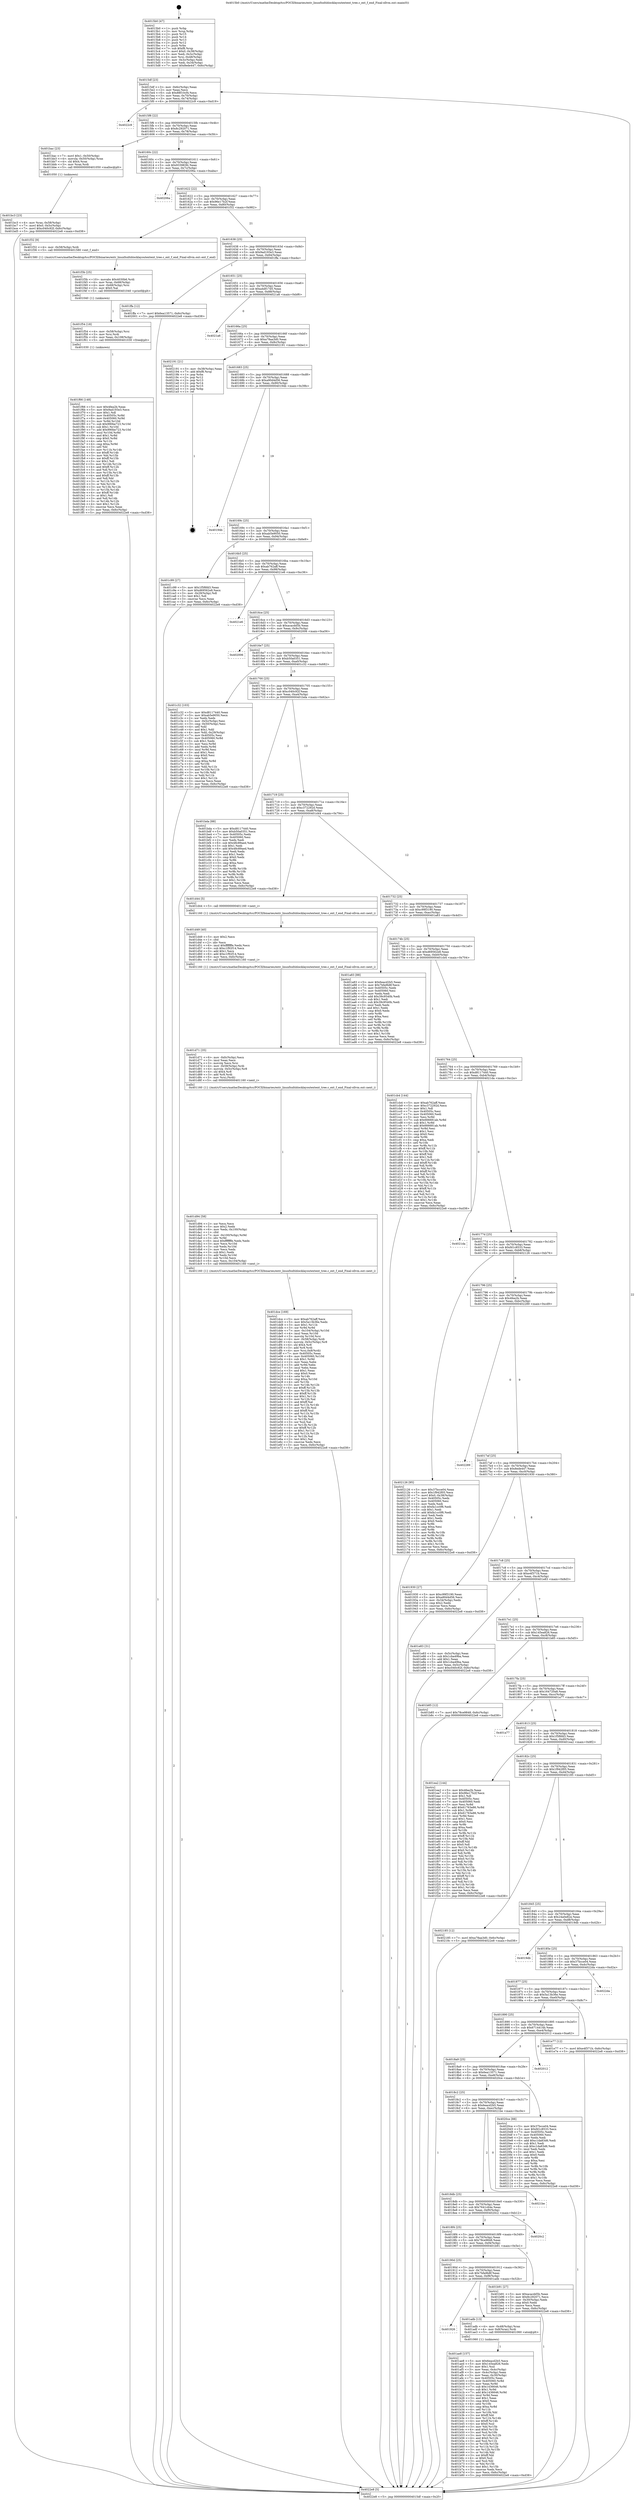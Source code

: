digraph "0x4015b0" {
  label = "0x4015b0 (/mnt/c/Users/mathe/Desktop/tcc/POCII/binaries/extr_linuxfsnfsblocklayoutextent_tree.c_ext_f_end_Final-ollvm.out::main(0))"
  labelloc = "t"
  node[shape=record]

  Entry [label="",width=0.3,height=0.3,shape=circle,fillcolor=black,style=filled]
  "0x4015df" [label="{
     0x4015df [23]\l
     | [instrs]\l
     &nbsp;&nbsp;0x4015df \<+3\>: mov -0x6c(%rbp),%eax\l
     &nbsp;&nbsp;0x4015e2 \<+2\>: mov %eax,%ecx\l
     &nbsp;&nbsp;0x4015e4 \<+6\>: sub $0x88f10cf4,%ecx\l
     &nbsp;&nbsp;0x4015ea \<+3\>: mov %eax,-0x70(%rbp)\l
     &nbsp;&nbsp;0x4015ed \<+3\>: mov %ecx,-0x74(%rbp)\l
     &nbsp;&nbsp;0x4015f0 \<+6\>: je 00000000004022c9 \<main+0xd19\>\l
  }"]
  "0x4022c9" [label="{
     0x4022c9\l
  }", style=dashed]
  "0x4015f6" [label="{
     0x4015f6 [22]\l
     | [instrs]\l
     &nbsp;&nbsp;0x4015f6 \<+5\>: jmp 00000000004015fb \<main+0x4b\>\l
     &nbsp;&nbsp;0x4015fb \<+3\>: mov -0x70(%rbp),%eax\l
     &nbsp;&nbsp;0x4015fe \<+5\>: sub $0x8c292071,%eax\l
     &nbsp;&nbsp;0x401603 \<+3\>: mov %eax,-0x78(%rbp)\l
     &nbsp;&nbsp;0x401606 \<+6\>: je 0000000000401bac \<main+0x5fc\>\l
  }"]
  Exit [label="",width=0.3,height=0.3,shape=circle,fillcolor=black,style=filled,peripheries=2]
  "0x401bac" [label="{
     0x401bac [23]\l
     | [instrs]\l
     &nbsp;&nbsp;0x401bac \<+7\>: movl $0x1,-0x50(%rbp)\l
     &nbsp;&nbsp;0x401bb3 \<+4\>: movslq -0x50(%rbp),%rax\l
     &nbsp;&nbsp;0x401bb7 \<+4\>: shl $0x4,%rax\l
     &nbsp;&nbsp;0x401bbb \<+3\>: mov %rax,%rdi\l
     &nbsp;&nbsp;0x401bbe \<+5\>: call 0000000000401050 \<malloc@plt\>\l
     | [calls]\l
     &nbsp;&nbsp;0x401050 \{1\} (unknown)\l
  }"]
  "0x40160c" [label="{
     0x40160c [22]\l
     | [instrs]\l
     &nbsp;&nbsp;0x40160c \<+5\>: jmp 0000000000401611 \<main+0x61\>\l
     &nbsp;&nbsp;0x401611 \<+3\>: mov -0x70(%rbp),%eax\l
     &nbsp;&nbsp;0x401614 \<+5\>: sub $0x933983fc,%eax\l
     &nbsp;&nbsp;0x401619 \<+3\>: mov %eax,-0x7c(%rbp)\l
     &nbsp;&nbsp;0x40161c \<+6\>: je 000000000040206a \<main+0xaba\>\l
  }"]
  "0x401f66" [label="{
     0x401f66 [148]\l
     | [instrs]\l
     &nbsp;&nbsp;0x401f66 \<+5\>: mov $0x4fea2b,%eax\l
     &nbsp;&nbsp;0x401f6b \<+5\>: mov $0x9ad193e3,%ecx\l
     &nbsp;&nbsp;0x401f70 \<+2\>: mov $0x1,%dl\l
     &nbsp;&nbsp;0x401f72 \<+8\>: mov 0x40505c,%r8d\l
     &nbsp;&nbsp;0x401f7a \<+8\>: mov 0x405060,%r9d\l
     &nbsp;&nbsp;0x401f82 \<+3\>: mov %r8d,%r10d\l
     &nbsp;&nbsp;0x401f85 \<+7\>: sub $0x990be723,%r10d\l
     &nbsp;&nbsp;0x401f8c \<+4\>: sub $0x1,%r10d\l
     &nbsp;&nbsp;0x401f90 \<+7\>: add $0x990be723,%r10d\l
     &nbsp;&nbsp;0x401f97 \<+4\>: imul %r10d,%r8d\l
     &nbsp;&nbsp;0x401f9b \<+4\>: and $0x1,%r8d\l
     &nbsp;&nbsp;0x401f9f \<+4\>: cmp $0x0,%r8d\l
     &nbsp;&nbsp;0x401fa3 \<+4\>: sete %r11b\l
     &nbsp;&nbsp;0x401fa7 \<+4\>: cmp $0xa,%r9d\l
     &nbsp;&nbsp;0x401fab \<+3\>: setl %bl\l
     &nbsp;&nbsp;0x401fae \<+3\>: mov %r11b,%r14b\l
     &nbsp;&nbsp;0x401fb1 \<+4\>: xor $0xff,%r14b\l
     &nbsp;&nbsp;0x401fb5 \<+3\>: mov %bl,%r15b\l
     &nbsp;&nbsp;0x401fb8 \<+4\>: xor $0xff,%r15b\l
     &nbsp;&nbsp;0x401fbc \<+3\>: xor $0x1,%dl\l
     &nbsp;&nbsp;0x401fbf \<+3\>: mov %r14b,%r12b\l
     &nbsp;&nbsp;0x401fc2 \<+4\>: and $0xff,%r12b\l
     &nbsp;&nbsp;0x401fc6 \<+3\>: and %dl,%r11b\l
     &nbsp;&nbsp;0x401fc9 \<+3\>: mov %r15b,%r13b\l
     &nbsp;&nbsp;0x401fcc \<+4\>: and $0xff,%r13b\l
     &nbsp;&nbsp;0x401fd0 \<+2\>: and %dl,%bl\l
     &nbsp;&nbsp;0x401fd2 \<+3\>: or %r11b,%r12b\l
     &nbsp;&nbsp;0x401fd5 \<+3\>: or %bl,%r13b\l
     &nbsp;&nbsp;0x401fd8 \<+3\>: xor %r13b,%r12b\l
     &nbsp;&nbsp;0x401fdb \<+3\>: or %r15b,%r14b\l
     &nbsp;&nbsp;0x401fde \<+4\>: xor $0xff,%r14b\l
     &nbsp;&nbsp;0x401fe2 \<+3\>: or $0x1,%dl\l
     &nbsp;&nbsp;0x401fe5 \<+3\>: and %dl,%r14b\l
     &nbsp;&nbsp;0x401fe8 \<+3\>: or %r14b,%r12b\l
     &nbsp;&nbsp;0x401feb \<+4\>: test $0x1,%r12b\l
     &nbsp;&nbsp;0x401fef \<+3\>: cmovne %ecx,%eax\l
     &nbsp;&nbsp;0x401ff2 \<+3\>: mov %eax,-0x6c(%rbp)\l
     &nbsp;&nbsp;0x401ff5 \<+5\>: jmp 00000000004022e8 \<main+0xd38\>\l
  }"]
  "0x40206a" [label="{
     0x40206a\l
  }", style=dashed]
  "0x401622" [label="{
     0x401622 [22]\l
     | [instrs]\l
     &nbsp;&nbsp;0x401622 \<+5\>: jmp 0000000000401627 \<main+0x77\>\l
     &nbsp;&nbsp;0x401627 \<+3\>: mov -0x70(%rbp),%eax\l
     &nbsp;&nbsp;0x40162a \<+5\>: sub $0x96e17b2f,%eax\l
     &nbsp;&nbsp;0x40162f \<+3\>: mov %eax,-0x80(%rbp)\l
     &nbsp;&nbsp;0x401632 \<+6\>: je 0000000000401f32 \<main+0x982\>\l
  }"]
  "0x401f54" [label="{
     0x401f54 [18]\l
     | [instrs]\l
     &nbsp;&nbsp;0x401f54 \<+4\>: mov -0x58(%rbp),%rsi\l
     &nbsp;&nbsp;0x401f58 \<+3\>: mov %rsi,%rdi\l
     &nbsp;&nbsp;0x401f5b \<+6\>: mov %eax,-0x108(%rbp)\l
     &nbsp;&nbsp;0x401f61 \<+5\>: call 0000000000401030 \<free@plt\>\l
     | [calls]\l
     &nbsp;&nbsp;0x401030 \{1\} (unknown)\l
  }"]
  "0x401f32" [label="{
     0x401f32 [9]\l
     | [instrs]\l
     &nbsp;&nbsp;0x401f32 \<+4\>: mov -0x58(%rbp),%rdi\l
     &nbsp;&nbsp;0x401f36 \<+5\>: call 0000000000401580 \<ext_f_end\>\l
     | [calls]\l
     &nbsp;&nbsp;0x401580 \{1\} (/mnt/c/Users/mathe/Desktop/tcc/POCII/binaries/extr_linuxfsnfsblocklayoutextent_tree.c_ext_f_end_Final-ollvm.out::ext_f_end)\l
  }"]
  "0x401638" [label="{
     0x401638 [25]\l
     | [instrs]\l
     &nbsp;&nbsp;0x401638 \<+5\>: jmp 000000000040163d \<main+0x8d\>\l
     &nbsp;&nbsp;0x40163d \<+3\>: mov -0x70(%rbp),%eax\l
     &nbsp;&nbsp;0x401640 \<+5\>: sub $0x9ad193e3,%eax\l
     &nbsp;&nbsp;0x401645 \<+6\>: mov %eax,-0x84(%rbp)\l
     &nbsp;&nbsp;0x40164b \<+6\>: je 0000000000401ffa \<main+0xa4a\>\l
  }"]
  "0x401f3b" [label="{
     0x401f3b [25]\l
     | [instrs]\l
     &nbsp;&nbsp;0x401f3b \<+10\>: movabs $0x4030b6,%rdi\l
     &nbsp;&nbsp;0x401f45 \<+4\>: mov %rax,-0x68(%rbp)\l
     &nbsp;&nbsp;0x401f49 \<+4\>: mov -0x68(%rbp),%rsi\l
     &nbsp;&nbsp;0x401f4d \<+2\>: mov $0x0,%al\l
     &nbsp;&nbsp;0x401f4f \<+5\>: call 0000000000401040 \<printf@plt\>\l
     | [calls]\l
     &nbsp;&nbsp;0x401040 \{1\} (unknown)\l
  }"]
  "0x401ffa" [label="{
     0x401ffa [12]\l
     | [instrs]\l
     &nbsp;&nbsp;0x401ffa \<+7\>: movl $0x6ea13571,-0x6c(%rbp)\l
     &nbsp;&nbsp;0x402001 \<+5\>: jmp 00000000004022e8 \<main+0xd38\>\l
  }"]
  "0x401651" [label="{
     0x401651 [25]\l
     | [instrs]\l
     &nbsp;&nbsp;0x401651 \<+5\>: jmp 0000000000401656 \<main+0xa6\>\l
     &nbsp;&nbsp;0x401656 \<+3\>: mov -0x70(%rbp),%eax\l
     &nbsp;&nbsp;0x401659 \<+5\>: sub $0xa4df17d5,%eax\l
     &nbsp;&nbsp;0x40165e \<+6\>: mov %eax,-0x88(%rbp)\l
     &nbsp;&nbsp;0x401664 \<+6\>: je 00000000004021a6 \<main+0xbf6\>\l
  }"]
  "0x401dce" [label="{
     0x401dce [169]\l
     | [instrs]\l
     &nbsp;&nbsp;0x401dce \<+5\>: mov $0xab762aff,%ecx\l
     &nbsp;&nbsp;0x401dd3 \<+5\>: mov $0x5a13b36e,%edx\l
     &nbsp;&nbsp;0x401dd8 \<+3\>: mov $0x1,%r11b\l
     &nbsp;&nbsp;0x401ddb \<+3\>: xor %r9d,%r9d\l
     &nbsp;&nbsp;0x401dde \<+7\>: mov -0x104(%rbp),%r10d\l
     &nbsp;&nbsp;0x401de5 \<+4\>: imul %eax,%r10d\l
     &nbsp;&nbsp;0x401de9 \<+3\>: movslq %r10d,%rsi\l
     &nbsp;&nbsp;0x401dec \<+4\>: mov -0x58(%rbp),%rdi\l
     &nbsp;&nbsp;0x401df0 \<+4\>: movslq -0x5c(%rbp),%r8\l
     &nbsp;&nbsp;0x401df4 \<+4\>: shl $0x4,%r8\l
     &nbsp;&nbsp;0x401df8 \<+3\>: add %r8,%rdi\l
     &nbsp;&nbsp;0x401dfb \<+4\>: mov %rsi,0x8(%rdi)\l
     &nbsp;&nbsp;0x401dff \<+7\>: mov 0x40505c,%eax\l
     &nbsp;&nbsp;0x401e06 \<+8\>: mov 0x405060,%r10d\l
     &nbsp;&nbsp;0x401e0e \<+4\>: sub $0x1,%r9d\l
     &nbsp;&nbsp;0x401e12 \<+2\>: mov %eax,%ebx\l
     &nbsp;&nbsp;0x401e14 \<+3\>: add %r9d,%ebx\l
     &nbsp;&nbsp;0x401e17 \<+3\>: imul %ebx,%eax\l
     &nbsp;&nbsp;0x401e1a \<+3\>: and $0x1,%eax\l
     &nbsp;&nbsp;0x401e1d \<+3\>: cmp $0x0,%eax\l
     &nbsp;&nbsp;0x401e20 \<+4\>: sete %r14b\l
     &nbsp;&nbsp;0x401e24 \<+4\>: cmp $0xa,%r10d\l
     &nbsp;&nbsp;0x401e28 \<+4\>: setl %r15b\l
     &nbsp;&nbsp;0x401e2c \<+3\>: mov %r14b,%r12b\l
     &nbsp;&nbsp;0x401e2f \<+4\>: xor $0xff,%r12b\l
     &nbsp;&nbsp;0x401e33 \<+3\>: mov %r15b,%r13b\l
     &nbsp;&nbsp;0x401e36 \<+4\>: xor $0xff,%r13b\l
     &nbsp;&nbsp;0x401e3a \<+4\>: xor $0x1,%r11b\l
     &nbsp;&nbsp;0x401e3e \<+3\>: mov %r12b,%al\l
     &nbsp;&nbsp;0x401e41 \<+2\>: and $0xff,%al\l
     &nbsp;&nbsp;0x401e43 \<+3\>: and %r11b,%r14b\l
     &nbsp;&nbsp;0x401e46 \<+3\>: mov %r13b,%sil\l
     &nbsp;&nbsp;0x401e49 \<+4\>: and $0xff,%sil\l
     &nbsp;&nbsp;0x401e4d \<+3\>: and %r11b,%r15b\l
     &nbsp;&nbsp;0x401e50 \<+3\>: or %r14b,%al\l
     &nbsp;&nbsp;0x401e53 \<+3\>: or %r15b,%sil\l
     &nbsp;&nbsp;0x401e56 \<+3\>: xor %sil,%al\l
     &nbsp;&nbsp;0x401e59 \<+3\>: or %r13b,%r12b\l
     &nbsp;&nbsp;0x401e5c \<+4\>: xor $0xff,%r12b\l
     &nbsp;&nbsp;0x401e60 \<+4\>: or $0x1,%r11b\l
     &nbsp;&nbsp;0x401e64 \<+3\>: and %r11b,%r12b\l
     &nbsp;&nbsp;0x401e67 \<+3\>: or %r12b,%al\l
     &nbsp;&nbsp;0x401e6a \<+2\>: test $0x1,%al\l
     &nbsp;&nbsp;0x401e6c \<+3\>: cmovne %edx,%ecx\l
     &nbsp;&nbsp;0x401e6f \<+3\>: mov %ecx,-0x6c(%rbp)\l
     &nbsp;&nbsp;0x401e72 \<+5\>: jmp 00000000004022e8 \<main+0xd38\>\l
  }"]
  "0x4021a6" [label="{
     0x4021a6\l
  }", style=dashed]
  "0x40166a" [label="{
     0x40166a [25]\l
     | [instrs]\l
     &nbsp;&nbsp;0x40166a \<+5\>: jmp 000000000040166f \<main+0xbf\>\l
     &nbsp;&nbsp;0x40166f \<+3\>: mov -0x70(%rbp),%eax\l
     &nbsp;&nbsp;0x401672 \<+5\>: sub $0xa78aa3d0,%eax\l
     &nbsp;&nbsp;0x401677 \<+6\>: mov %eax,-0x8c(%rbp)\l
     &nbsp;&nbsp;0x40167d \<+6\>: je 0000000000402191 \<main+0xbe1\>\l
  }"]
  "0x401d94" [label="{
     0x401d94 [58]\l
     | [instrs]\l
     &nbsp;&nbsp;0x401d94 \<+2\>: xor %ecx,%ecx\l
     &nbsp;&nbsp;0x401d96 \<+5\>: mov $0x2,%edx\l
     &nbsp;&nbsp;0x401d9b \<+6\>: mov %edx,-0x100(%rbp)\l
     &nbsp;&nbsp;0x401da1 \<+1\>: cltd\l
     &nbsp;&nbsp;0x401da2 \<+7\>: mov -0x100(%rbp),%r9d\l
     &nbsp;&nbsp;0x401da9 \<+3\>: idiv %r9d\l
     &nbsp;&nbsp;0x401dac \<+6\>: imul $0xfffffffe,%edx,%edx\l
     &nbsp;&nbsp;0x401db2 \<+3\>: mov %ecx,%r10d\l
     &nbsp;&nbsp;0x401db5 \<+3\>: sub %edx,%r10d\l
     &nbsp;&nbsp;0x401db8 \<+2\>: mov %ecx,%edx\l
     &nbsp;&nbsp;0x401dba \<+3\>: sub $0x1,%edx\l
     &nbsp;&nbsp;0x401dbd \<+3\>: add %edx,%r10d\l
     &nbsp;&nbsp;0x401dc0 \<+3\>: sub %r10d,%ecx\l
     &nbsp;&nbsp;0x401dc3 \<+6\>: mov %ecx,-0x104(%rbp)\l
     &nbsp;&nbsp;0x401dc9 \<+5\>: call 0000000000401160 \<next_i\>\l
     | [calls]\l
     &nbsp;&nbsp;0x401160 \{1\} (/mnt/c/Users/mathe/Desktop/tcc/POCII/binaries/extr_linuxfsnfsblocklayoutextent_tree.c_ext_f_end_Final-ollvm.out::next_i)\l
  }"]
  "0x402191" [label="{
     0x402191 [21]\l
     | [instrs]\l
     &nbsp;&nbsp;0x402191 \<+3\>: mov -0x38(%rbp),%eax\l
     &nbsp;&nbsp;0x402194 \<+7\>: add $0xf8,%rsp\l
     &nbsp;&nbsp;0x40219b \<+1\>: pop %rbx\l
     &nbsp;&nbsp;0x40219c \<+2\>: pop %r12\l
     &nbsp;&nbsp;0x40219e \<+2\>: pop %r13\l
     &nbsp;&nbsp;0x4021a0 \<+2\>: pop %r14\l
     &nbsp;&nbsp;0x4021a2 \<+2\>: pop %r15\l
     &nbsp;&nbsp;0x4021a4 \<+1\>: pop %rbp\l
     &nbsp;&nbsp;0x4021a5 \<+1\>: ret\l
  }"]
  "0x401683" [label="{
     0x401683 [25]\l
     | [instrs]\l
     &nbsp;&nbsp;0x401683 \<+5\>: jmp 0000000000401688 \<main+0xd8\>\l
     &nbsp;&nbsp;0x401688 \<+3\>: mov -0x70(%rbp),%eax\l
     &nbsp;&nbsp;0x40168b \<+5\>: sub $0xa90d4d56,%eax\l
     &nbsp;&nbsp;0x401690 \<+6\>: mov %eax,-0x90(%rbp)\l
     &nbsp;&nbsp;0x401696 \<+6\>: je 000000000040194b \<main+0x39b\>\l
  }"]
  "0x401d71" [label="{
     0x401d71 [35]\l
     | [instrs]\l
     &nbsp;&nbsp;0x401d71 \<+6\>: mov -0xfc(%rbp),%ecx\l
     &nbsp;&nbsp;0x401d77 \<+3\>: imul %eax,%ecx\l
     &nbsp;&nbsp;0x401d7a \<+3\>: movslq %ecx,%rsi\l
     &nbsp;&nbsp;0x401d7d \<+4\>: mov -0x58(%rbp),%rdi\l
     &nbsp;&nbsp;0x401d81 \<+4\>: movslq -0x5c(%rbp),%r8\l
     &nbsp;&nbsp;0x401d85 \<+4\>: shl $0x4,%r8\l
     &nbsp;&nbsp;0x401d89 \<+3\>: add %r8,%rdi\l
     &nbsp;&nbsp;0x401d8c \<+3\>: mov %rsi,(%rdi)\l
     &nbsp;&nbsp;0x401d8f \<+5\>: call 0000000000401160 \<next_i\>\l
     | [calls]\l
     &nbsp;&nbsp;0x401160 \{1\} (/mnt/c/Users/mathe/Desktop/tcc/POCII/binaries/extr_linuxfsnfsblocklayoutextent_tree.c_ext_f_end_Final-ollvm.out::next_i)\l
  }"]
  "0x40194b" [label="{
     0x40194b\l
  }", style=dashed]
  "0x40169c" [label="{
     0x40169c [25]\l
     | [instrs]\l
     &nbsp;&nbsp;0x40169c \<+5\>: jmp 00000000004016a1 \<main+0xf1\>\l
     &nbsp;&nbsp;0x4016a1 \<+3\>: mov -0x70(%rbp),%eax\l
     &nbsp;&nbsp;0x4016a4 \<+5\>: sub $0xab5e9050,%eax\l
     &nbsp;&nbsp;0x4016a9 \<+6\>: mov %eax,-0x94(%rbp)\l
     &nbsp;&nbsp;0x4016af \<+6\>: je 0000000000401c99 \<main+0x6e9\>\l
  }"]
  "0x401d49" [label="{
     0x401d49 [40]\l
     | [instrs]\l
     &nbsp;&nbsp;0x401d49 \<+5\>: mov $0x2,%ecx\l
     &nbsp;&nbsp;0x401d4e \<+1\>: cltd\l
     &nbsp;&nbsp;0x401d4f \<+2\>: idiv %ecx\l
     &nbsp;&nbsp;0x401d51 \<+6\>: imul $0xfffffffe,%edx,%ecx\l
     &nbsp;&nbsp;0x401d57 \<+6\>: sub $0xc1f92f14,%ecx\l
     &nbsp;&nbsp;0x401d5d \<+3\>: add $0x1,%ecx\l
     &nbsp;&nbsp;0x401d60 \<+6\>: add $0xc1f92f14,%ecx\l
     &nbsp;&nbsp;0x401d66 \<+6\>: mov %ecx,-0xfc(%rbp)\l
     &nbsp;&nbsp;0x401d6c \<+5\>: call 0000000000401160 \<next_i\>\l
     | [calls]\l
     &nbsp;&nbsp;0x401160 \{1\} (/mnt/c/Users/mathe/Desktop/tcc/POCII/binaries/extr_linuxfsnfsblocklayoutextent_tree.c_ext_f_end_Final-ollvm.out::next_i)\l
  }"]
  "0x401c99" [label="{
     0x401c99 [27]\l
     | [instrs]\l
     &nbsp;&nbsp;0x401c99 \<+5\>: mov $0x1f5f6fd3,%eax\l
     &nbsp;&nbsp;0x401c9e \<+5\>: mov $0xd69562e8,%ecx\l
     &nbsp;&nbsp;0x401ca3 \<+3\>: mov -0x29(%rbp),%dl\l
     &nbsp;&nbsp;0x401ca6 \<+3\>: test $0x1,%dl\l
     &nbsp;&nbsp;0x401ca9 \<+3\>: cmovne %ecx,%eax\l
     &nbsp;&nbsp;0x401cac \<+3\>: mov %eax,-0x6c(%rbp)\l
     &nbsp;&nbsp;0x401caf \<+5\>: jmp 00000000004022e8 \<main+0xd38\>\l
  }"]
  "0x4016b5" [label="{
     0x4016b5 [25]\l
     | [instrs]\l
     &nbsp;&nbsp;0x4016b5 \<+5\>: jmp 00000000004016ba \<main+0x10a\>\l
     &nbsp;&nbsp;0x4016ba \<+3\>: mov -0x70(%rbp),%eax\l
     &nbsp;&nbsp;0x4016bd \<+5\>: sub $0xab762aff,%eax\l
     &nbsp;&nbsp;0x4016c2 \<+6\>: mov %eax,-0x98(%rbp)\l
     &nbsp;&nbsp;0x4016c8 \<+6\>: je 00000000004021e6 \<main+0xc36\>\l
  }"]
  "0x401bc3" [label="{
     0x401bc3 [23]\l
     | [instrs]\l
     &nbsp;&nbsp;0x401bc3 \<+4\>: mov %rax,-0x58(%rbp)\l
     &nbsp;&nbsp;0x401bc7 \<+7\>: movl $0x0,-0x5c(%rbp)\l
     &nbsp;&nbsp;0x401bce \<+7\>: movl $0xc040c92f,-0x6c(%rbp)\l
     &nbsp;&nbsp;0x401bd5 \<+5\>: jmp 00000000004022e8 \<main+0xd38\>\l
  }"]
  "0x4021e6" [label="{
     0x4021e6\l
  }", style=dashed]
  "0x4016ce" [label="{
     0x4016ce [25]\l
     | [instrs]\l
     &nbsp;&nbsp;0x4016ce \<+5\>: jmp 00000000004016d3 \<main+0x123\>\l
     &nbsp;&nbsp;0x4016d3 \<+3\>: mov -0x70(%rbp),%eax\l
     &nbsp;&nbsp;0x4016d6 \<+5\>: sub $0xacacdd5b,%eax\l
     &nbsp;&nbsp;0x4016db \<+6\>: mov %eax,-0x9c(%rbp)\l
     &nbsp;&nbsp;0x4016e1 \<+6\>: je 0000000000402006 \<main+0xa56\>\l
  }"]
  "0x401ae8" [label="{
     0x401ae8 [157]\l
     | [instrs]\l
     &nbsp;&nbsp;0x401ae8 \<+5\>: mov $0x6eacd2b5,%ecx\l
     &nbsp;&nbsp;0x401aed \<+5\>: mov $0x145ea826,%edx\l
     &nbsp;&nbsp;0x401af2 \<+3\>: mov $0x1,%sil\l
     &nbsp;&nbsp;0x401af5 \<+3\>: mov %eax,-0x4c(%rbp)\l
     &nbsp;&nbsp;0x401af8 \<+3\>: mov -0x4c(%rbp),%eax\l
     &nbsp;&nbsp;0x401afb \<+3\>: mov %eax,-0x30(%rbp)\l
     &nbsp;&nbsp;0x401afe \<+7\>: mov 0x40505c,%eax\l
     &nbsp;&nbsp;0x401b05 \<+8\>: mov 0x405060,%r8d\l
     &nbsp;&nbsp;0x401b0d \<+3\>: mov %eax,%r9d\l
     &nbsp;&nbsp;0x401b10 \<+7\>: sub $0x1436646,%r9d\l
     &nbsp;&nbsp;0x401b17 \<+4\>: sub $0x1,%r9d\l
     &nbsp;&nbsp;0x401b1b \<+7\>: add $0x1436646,%r9d\l
     &nbsp;&nbsp;0x401b22 \<+4\>: imul %r9d,%eax\l
     &nbsp;&nbsp;0x401b26 \<+3\>: and $0x1,%eax\l
     &nbsp;&nbsp;0x401b29 \<+3\>: cmp $0x0,%eax\l
     &nbsp;&nbsp;0x401b2c \<+4\>: sete %r10b\l
     &nbsp;&nbsp;0x401b30 \<+4\>: cmp $0xa,%r8d\l
     &nbsp;&nbsp;0x401b34 \<+4\>: setl %r11b\l
     &nbsp;&nbsp;0x401b38 \<+3\>: mov %r10b,%bl\l
     &nbsp;&nbsp;0x401b3b \<+3\>: xor $0xff,%bl\l
     &nbsp;&nbsp;0x401b3e \<+3\>: mov %r11b,%r14b\l
     &nbsp;&nbsp;0x401b41 \<+4\>: xor $0xff,%r14b\l
     &nbsp;&nbsp;0x401b45 \<+4\>: xor $0x0,%sil\l
     &nbsp;&nbsp;0x401b49 \<+3\>: mov %bl,%r15b\l
     &nbsp;&nbsp;0x401b4c \<+4\>: and $0x0,%r15b\l
     &nbsp;&nbsp;0x401b50 \<+3\>: and %sil,%r10b\l
     &nbsp;&nbsp;0x401b53 \<+3\>: mov %r14b,%r12b\l
     &nbsp;&nbsp;0x401b56 \<+4\>: and $0x0,%r12b\l
     &nbsp;&nbsp;0x401b5a \<+3\>: and %sil,%r11b\l
     &nbsp;&nbsp;0x401b5d \<+3\>: or %r10b,%r15b\l
     &nbsp;&nbsp;0x401b60 \<+3\>: or %r11b,%r12b\l
     &nbsp;&nbsp;0x401b63 \<+3\>: xor %r12b,%r15b\l
     &nbsp;&nbsp;0x401b66 \<+3\>: or %r14b,%bl\l
     &nbsp;&nbsp;0x401b69 \<+3\>: xor $0xff,%bl\l
     &nbsp;&nbsp;0x401b6c \<+4\>: or $0x0,%sil\l
     &nbsp;&nbsp;0x401b70 \<+3\>: and %sil,%bl\l
     &nbsp;&nbsp;0x401b73 \<+3\>: or %bl,%r15b\l
     &nbsp;&nbsp;0x401b76 \<+4\>: test $0x1,%r15b\l
     &nbsp;&nbsp;0x401b7a \<+3\>: cmovne %edx,%ecx\l
     &nbsp;&nbsp;0x401b7d \<+3\>: mov %ecx,-0x6c(%rbp)\l
     &nbsp;&nbsp;0x401b80 \<+5\>: jmp 00000000004022e8 \<main+0xd38\>\l
  }"]
  "0x402006" [label="{
     0x402006\l
  }", style=dashed]
  "0x4016e7" [label="{
     0x4016e7 [25]\l
     | [instrs]\l
     &nbsp;&nbsp;0x4016e7 \<+5\>: jmp 00000000004016ec \<main+0x13c\>\l
     &nbsp;&nbsp;0x4016ec \<+3\>: mov -0x70(%rbp),%eax\l
     &nbsp;&nbsp;0x4016ef \<+5\>: sub $0xb50a0351,%eax\l
     &nbsp;&nbsp;0x4016f4 \<+6\>: mov %eax,-0xa0(%rbp)\l
     &nbsp;&nbsp;0x4016fa \<+6\>: je 0000000000401c32 \<main+0x682\>\l
  }"]
  "0x401926" [label="{
     0x401926\l
  }", style=dashed]
  "0x401c32" [label="{
     0x401c32 [103]\l
     | [instrs]\l
     &nbsp;&nbsp;0x401c32 \<+5\>: mov $0xd8117440,%eax\l
     &nbsp;&nbsp;0x401c37 \<+5\>: mov $0xab5e9050,%ecx\l
     &nbsp;&nbsp;0x401c3c \<+2\>: xor %edx,%edx\l
     &nbsp;&nbsp;0x401c3e \<+3\>: mov -0x5c(%rbp),%esi\l
     &nbsp;&nbsp;0x401c41 \<+3\>: cmp -0x50(%rbp),%esi\l
     &nbsp;&nbsp;0x401c44 \<+4\>: setl %dil\l
     &nbsp;&nbsp;0x401c48 \<+4\>: and $0x1,%dil\l
     &nbsp;&nbsp;0x401c4c \<+4\>: mov %dil,-0x29(%rbp)\l
     &nbsp;&nbsp;0x401c50 \<+7\>: mov 0x40505c,%esi\l
     &nbsp;&nbsp;0x401c57 \<+8\>: mov 0x405060,%r8d\l
     &nbsp;&nbsp;0x401c5f \<+3\>: sub $0x1,%edx\l
     &nbsp;&nbsp;0x401c62 \<+3\>: mov %esi,%r9d\l
     &nbsp;&nbsp;0x401c65 \<+3\>: add %edx,%r9d\l
     &nbsp;&nbsp;0x401c68 \<+4\>: imul %r9d,%esi\l
     &nbsp;&nbsp;0x401c6c \<+3\>: and $0x1,%esi\l
     &nbsp;&nbsp;0x401c6f \<+3\>: cmp $0x0,%esi\l
     &nbsp;&nbsp;0x401c72 \<+4\>: sete %dil\l
     &nbsp;&nbsp;0x401c76 \<+4\>: cmp $0xa,%r8d\l
     &nbsp;&nbsp;0x401c7a \<+4\>: setl %r10b\l
     &nbsp;&nbsp;0x401c7e \<+3\>: mov %dil,%r11b\l
     &nbsp;&nbsp;0x401c81 \<+3\>: and %r10b,%r11b\l
     &nbsp;&nbsp;0x401c84 \<+3\>: xor %r10b,%dil\l
     &nbsp;&nbsp;0x401c87 \<+3\>: or %dil,%r11b\l
     &nbsp;&nbsp;0x401c8a \<+4\>: test $0x1,%r11b\l
     &nbsp;&nbsp;0x401c8e \<+3\>: cmovne %ecx,%eax\l
     &nbsp;&nbsp;0x401c91 \<+3\>: mov %eax,-0x6c(%rbp)\l
     &nbsp;&nbsp;0x401c94 \<+5\>: jmp 00000000004022e8 \<main+0xd38\>\l
  }"]
  "0x401700" [label="{
     0x401700 [25]\l
     | [instrs]\l
     &nbsp;&nbsp;0x401700 \<+5\>: jmp 0000000000401705 \<main+0x155\>\l
     &nbsp;&nbsp;0x401705 \<+3\>: mov -0x70(%rbp),%eax\l
     &nbsp;&nbsp;0x401708 \<+5\>: sub $0xc040c92f,%eax\l
     &nbsp;&nbsp;0x40170d \<+6\>: mov %eax,-0xa4(%rbp)\l
     &nbsp;&nbsp;0x401713 \<+6\>: je 0000000000401bda \<main+0x62a\>\l
  }"]
  "0x401adb" [label="{
     0x401adb [13]\l
     | [instrs]\l
     &nbsp;&nbsp;0x401adb \<+4\>: mov -0x48(%rbp),%rax\l
     &nbsp;&nbsp;0x401adf \<+4\>: mov 0x8(%rax),%rdi\l
     &nbsp;&nbsp;0x401ae3 \<+5\>: call 0000000000401060 \<atoi@plt\>\l
     | [calls]\l
     &nbsp;&nbsp;0x401060 \{1\} (unknown)\l
  }"]
  "0x401bda" [label="{
     0x401bda [88]\l
     | [instrs]\l
     &nbsp;&nbsp;0x401bda \<+5\>: mov $0xd8117440,%eax\l
     &nbsp;&nbsp;0x401bdf \<+5\>: mov $0xb50a0351,%ecx\l
     &nbsp;&nbsp;0x401be4 \<+7\>: mov 0x40505c,%edx\l
     &nbsp;&nbsp;0x401beb \<+7\>: mov 0x405060,%esi\l
     &nbsp;&nbsp;0x401bf2 \<+2\>: mov %edx,%edi\l
     &nbsp;&nbsp;0x401bf4 \<+6\>: sub $0x48c89aed,%edi\l
     &nbsp;&nbsp;0x401bfa \<+3\>: sub $0x1,%edi\l
     &nbsp;&nbsp;0x401bfd \<+6\>: add $0x48c89aed,%edi\l
     &nbsp;&nbsp;0x401c03 \<+3\>: imul %edi,%edx\l
     &nbsp;&nbsp;0x401c06 \<+3\>: and $0x1,%edx\l
     &nbsp;&nbsp;0x401c09 \<+3\>: cmp $0x0,%edx\l
     &nbsp;&nbsp;0x401c0c \<+4\>: sete %r8b\l
     &nbsp;&nbsp;0x401c10 \<+3\>: cmp $0xa,%esi\l
     &nbsp;&nbsp;0x401c13 \<+4\>: setl %r9b\l
     &nbsp;&nbsp;0x401c17 \<+3\>: mov %r8b,%r10b\l
     &nbsp;&nbsp;0x401c1a \<+3\>: and %r9b,%r10b\l
     &nbsp;&nbsp;0x401c1d \<+3\>: xor %r9b,%r8b\l
     &nbsp;&nbsp;0x401c20 \<+3\>: or %r8b,%r10b\l
     &nbsp;&nbsp;0x401c23 \<+4\>: test $0x1,%r10b\l
     &nbsp;&nbsp;0x401c27 \<+3\>: cmovne %ecx,%eax\l
     &nbsp;&nbsp;0x401c2a \<+3\>: mov %eax,-0x6c(%rbp)\l
     &nbsp;&nbsp;0x401c2d \<+5\>: jmp 00000000004022e8 \<main+0xd38\>\l
  }"]
  "0x401719" [label="{
     0x401719 [25]\l
     | [instrs]\l
     &nbsp;&nbsp;0x401719 \<+5\>: jmp 000000000040171e \<main+0x16e\>\l
     &nbsp;&nbsp;0x40171e \<+3\>: mov -0x70(%rbp),%eax\l
     &nbsp;&nbsp;0x401721 \<+5\>: sub $0xc372292d,%eax\l
     &nbsp;&nbsp;0x401726 \<+6\>: mov %eax,-0xa8(%rbp)\l
     &nbsp;&nbsp;0x40172c \<+6\>: je 0000000000401d44 \<main+0x794\>\l
  }"]
  "0x40190d" [label="{
     0x40190d [25]\l
     | [instrs]\l
     &nbsp;&nbsp;0x40190d \<+5\>: jmp 0000000000401912 \<main+0x362\>\l
     &nbsp;&nbsp;0x401912 \<+3\>: mov -0x70(%rbp),%eax\l
     &nbsp;&nbsp;0x401915 \<+5\>: sub $0x7bfa9b8f,%eax\l
     &nbsp;&nbsp;0x40191a \<+6\>: mov %eax,-0xf8(%rbp)\l
     &nbsp;&nbsp;0x401920 \<+6\>: je 0000000000401adb \<main+0x52b\>\l
  }"]
  "0x401d44" [label="{
     0x401d44 [5]\l
     | [instrs]\l
     &nbsp;&nbsp;0x401d44 \<+5\>: call 0000000000401160 \<next_i\>\l
     | [calls]\l
     &nbsp;&nbsp;0x401160 \{1\} (/mnt/c/Users/mathe/Desktop/tcc/POCII/binaries/extr_linuxfsnfsblocklayoutextent_tree.c_ext_f_end_Final-ollvm.out::next_i)\l
  }"]
  "0x401732" [label="{
     0x401732 [25]\l
     | [instrs]\l
     &nbsp;&nbsp;0x401732 \<+5\>: jmp 0000000000401737 \<main+0x187\>\l
     &nbsp;&nbsp;0x401737 \<+3\>: mov -0x70(%rbp),%eax\l
     &nbsp;&nbsp;0x40173a \<+5\>: sub $0xc99f3190,%eax\l
     &nbsp;&nbsp;0x40173f \<+6\>: mov %eax,-0xac(%rbp)\l
     &nbsp;&nbsp;0x401745 \<+6\>: je 0000000000401a83 \<main+0x4d3\>\l
  }"]
  "0x401b91" [label="{
     0x401b91 [27]\l
     | [instrs]\l
     &nbsp;&nbsp;0x401b91 \<+5\>: mov $0xacacdd5b,%eax\l
     &nbsp;&nbsp;0x401b96 \<+5\>: mov $0x8c292071,%ecx\l
     &nbsp;&nbsp;0x401b9b \<+3\>: mov -0x30(%rbp),%edx\l
     &nbsp;&nbsp;0x401b9e \<+3\>: cmp $0x0,%edx\l
     &nbsp;&nbsp;0x401ba1 \<+3\>: cmove %ecx,%eax\l
     &nbsp;&nbsp;0x401ba4 \<+3\>: mov %eax,-0x6c(%rbp)\l
     &nbsp;&nbsp;0x401ba7 \<+5\>: jmp 00000000004022e8 \<main+0xd38\>\l
  }"]
  "0x401a83" [label="{
     0x401a83 [88]\l
     | [instrs]\l
     &nbsp;&nbsp;0x401a83 \<+5\>: mov $0x6eacd2b5,%eax\l
     &nbsp;&nbsp;0x401a88 \<+5\>: mov $0x7bfa9b8f,%ecx\l
     &nbsp;&nbsp;0x401a8d \<+7\>: mov 0x40505c,%edx\l
     &nbsp;&nbsp;0x401a94 \<+7\>: mov 0x405060,%esi\l
     &nbsp;&nbsp;0x401a9b \<+2\>: mov %edx,%edi\l
     &nbsp;&nbsp;0x401a9d \<+6\>: add $0x39c9540b,%edi\l
     &nbsp;&nbsp;0x401aa3 \<+3\>: sub $0x1,%edi\l
     &nbsp;&nbsp;0x401aa6 \<+6\>: sub $0x39c9540b,%edi\l
     &nbsp;&nbsp;0x401aac \<+3\>: imul %edi,%edx\l
     &nbsp;&nbsp;0x401aaf \<+3\>: and $0x1,%edx\l
     &nbsp;&nbsp;0x401ab2 \<+3\>: cmp $0x0,%edx\l
     &nbsp;&nbsp;0x401ab5 \<+4\>: sete %r8b\l
     &nbsp;&nbsp;0x401ab9 \<+3\>: cmp $0xa,%esi\l
     &nbsp;&nbsp;0x401abc \<+4\>: setl %r9b\l
     &nbsp;&nbsp;0x401ac0 \<+3\>: mov %r8b,%r10b\l
     &nbsp;&nbsp;0x401ac3 \<+3\>: and %r9b,%r10b\l
     &nbsp;&nbsp;0x401ac6 \<+3\>: xor %r9b,%r8b\l
     &nbsp;&nbsp;0x401ac9 \<+3\>: or %r8b,%r10b\l
     &nbsp;&nbsp;0x401acc \<+4\>: test $0x1,%r10b\l
     &nbsp;&nbsp;0x401ad0 \<+3\>: cmovne %ecx,%eax\l
     &nbsp;&nbsp;0x401ad3 \<+3\>: mov %eax,-0x6c(%rbp)\l
     &nbsp;&nbsp;0x401ad6 \<+5\>: jmp 00000000004022e8 \<main+0xd38\>\l
  }"]
  "0x40174b" [label="{
     0x40174b [25]\l
     | [instrs]\l
     &nbsp;&nbsp;0x40174b \<+5\>: jmp 0000000000401750 \<main+0x1a0\>\l
     &nbsp;&nbsp;0x401750 \<+3\>: mov -0x70(%rbp),%eax\l
     &nbsp;&nbsp;0x401753 \<+5\>: sub $0xd69562e8,%eax\l
     &nbsp;&nbsp;0x401758 \<+6\>: mov %eax,-0xb0(%rbp)\l
     &nbsp;&nbsp;0x40175e \<+6\>: je 0000000000401cb4 \<main+0x704\>\l
  }"]
  "0x4018f4" [label="{
     0x4018f4 [25]\l
     | [instrs]\l
     &nbsp;&nbsp;0x4018f4 \<+5\>: jmp 00000000004018f9 \<main+0x349\>\l
     &nbsp;&nbsp;0x4018f9 \<+3\>: mov -0x70(%rbp),%eax\l
     &nbsp;&nbsp;0x4018fc \<+5\>: sub $0x78ce9848,%eax\l
     &nbsp;&nbsp;0x401901 \<+6\>: mov %eax,-0xf4(%rbp)\l
     &nbsp;&nbsp;0x401907 \<+6\>: je 0000000000401b91 \<main+0x5e1\>\l
  }"]
  "0x401cb4" [label="{
     0x401cb4 [144]\l
     | [instrs]\l
     &nbsp;&nbsp;0x401cb4 \<+5\>: mov $0xab762aff,%eax\l
     &nbsp;&nbsp;0x401cb9 \<+5\>: mov $0xc372292d,%ecx\l
     &nbsp;&nbsp;0x401cbe \<+2\>: mov $0x1,%dl\l
     &nbsp;&nbsp;0x401cc0 \<+7\>: mov 0x40505c,%esi\l
     &nbsp;&nbsp;0x401cc7 \<+7\>: mov 0x405060,%edi\l
     &nbsp;&nbsp;0x401cce \<+3\>: mov %esi,%r8d\l
     &nbsp;&nbsp;0x401cd1 \<+7\>: sub $0x666681ab,%r8d\l
     &nbsp;&nbsp;0x401cd8 \<+4\>: sub $0x1,%r8d\l
     &nbsp;&nbsp;0x401cdc \<+7\>: add $0x666681ab,%r8d\l
     &nbsp;&nbsp;0x401ce3 \<+4\>: imul %r8d,%esi\l
     &nbsp;&nbsp;0x401ce7 \<+3\>: and $0x1,%esi\l
     &nbsp;&nbsp;0x401cea \<+3\>: cmp $0x0,%esi\l
     &nbsp;&nbsp;0x401ced \<+4\>: sete %r9b\l
     &nbsp;&nbsp;0x401cf1 \<+3\>: cmp $0xa,%edi\l
     &nbsp;&nbsp;0x401cf4 \<+4\>: setl %r10b\l
     &nbsp;&nbsp;0x401cf8 \<+3\>: mov %r9b,%r11b\l
     &nbsp;&nbsp;0x401cfb \<+4\>: xor $0xff,%r11b\l
     &nbsp;&nbsp;0x401cff \<+3\>: mov %r10b,%bl\l
     &nbsp;&nbsp;0x401d02 \<+3\>: xor $0xff,%bl\l
     &nbsp;&nbsp;0x401d05 \<+3\>: xor $0x1,%dl\l
     &nbsp;&nbsp;0x401d08 \<+3\>: mov %r11b,%r14b\l
     &nbsp;&nbsp;0x401d0b \<+4\>: and $0xff,%r14b\l
     &nbsp;&nbsp;0x401d0f \<+3\>: and %dl,%r9b\l
     &nbsp;&nbsp;0x401d12 \<+3\>: mov %bl,%r15b\l
     &nbsp;&nbsp;0x401d15 \<+4\>: and $0xff,%r15b\l
     &nbsp;&nbsp;0x401d19 \<+3\>: and %dl,%r10b\l
     &nbsp;&nbsp;0x401d1c \<+3\>: or %r9b,%r14b\l
     &nbsp;&nbsp;0x401d1f \<+3\>: or %r10b,%r15b\l
     &nbsp;&nbsp;0x401d22 \<+3\>: xor %r15b,%r14b\l
     &nbsp;&nbsp;0x401d25 \<+3\>: or %bl,%r11b\l
     &nbsp;&nbsp;0x401d28 \<+4\>: xor $0xff,%r11b\l
     &nbsp;&nbsp;0x401d2c \<+3\>: or $0x1,%dl\l
     &nbsp;&nbsp;0x401d2f \<+3\>: and %dl,%r11b\l
     &nbsp;&nbsp;0x401d32 \<+3\>: or %r11b,%r14b\l
     &nbsp;&nbsp;0x401d35 \<+4\>: test $0x1,%r14b\l
     &nbsp;&nbsp;0x401d39 \<+3\>: cmovne %ecx,%eax\l
     &nbsp;&nbsp;0x401d3c \<+3\>: mov %eax,-0x6c(%rbp)\l
     &nbsp;&nbsp;0x401d3f \<+5\>: jmp 00000000004022e8 \<main+0xd38\>\l
  }"]
  "0x401764" [label="{
     0x401764 [25]\l
     | [instrs]\l
     &nbsp;&nbsp;0x401764 \<+5\>: jmp 0000000000401769 \<main+0x1b9\>\l
     &nbsp;&nbsp;0x401769 \<+3\>: mov -0x70(%rbp),%eax\l
     &nbsp;&nbsp;0x40176c \<+5\>: sub $0xd8117440,%eax\l
     &nbsp;&nbsp;0x401771 \<+6\>: mov %eax,-0xb4(%rbp)\l
     &nbsp;&nbsp;0x401777 \<+6\>: je 00000000004021da \<main+0xc2a\>\l
  }"]
  "0x4020c2" [label="{
     0x4020c2\l
  }", style=dashed]
  "0x4021da" [label="{
     0x4021da\l
  }", style=dashed]
  "0x40177d" [label="{
     0x40177d [25]\l
     | [instrs]\l
     &nbsp;&nbsp;0x40177d \<+5\>: jmp 0000000000401782 \<main+0x1d2\>\l
     &nbsp;&nbsp;0x401782 \<+3\>: mov -0x70(%rbp),%eax\l
     &nbsp;&nbsp;0x401785 \<+5\>: sub $0xfd1c8533,%eax\l
     &nbsp;&nbsp;0x40178a \<+6\>: mov %eax,-0xb8(%rbp)\l
     &nbsp;&nbsp;0x401790 \<+6\>: je 0000000000402126 \<main+0xb76\>\l
  }"]
  "0x4018db" [label="{
     0x4018db [25]\l
     | [instrs]\l
     &nbsp;&nbsp;0x4018db \<+5\>: jmp 00000000004018e0 \<main+0x330\>\l
     &nbsp;&nbsp;0x4018e0 \<+3\>: mov -0x70(%rbp),%eax\l
     &nbsp;&nbsp;0x4018e3 \<+5\>: sub $0x7641c64e,%eax\l
     &nbsp;&nbsp;0x4018e8 \<+6\>: mov %eax,-0xf0(%rbp)\l
     &nbsp;&nbsp;0x4018ee \<+6\>: je 00000000004020c2 \<main+0xb12\>\l
  }"]
  "0x402126" [label="{
     0x402126 [95]\l
     | [instrs]\l
     &nbsp;&nbsp;0x402126 \<+5\>: mov $0x37bcce04,%eax\l
     &nbsp;&nbsp;0x40212b \<+5\>: mov $0x1f942f05,%ecx\l
     &nbsp;&nbsp;0x402130 \<+7\>: movl $0x0,-0x38(%rbp)\l
     &nbsp;&nbsp;0x402137 \<+7\>: mov 0x40505c,%edx\l
     &nbsp;&nbsp;0x40213e \<+7\>: mov 0x405060,%esi\l
     &nbsp;&nbsp;0x402145 \<+2\>: mov %edx,%edi\l
     &nbsp;&nbsp;0x402147 \<+6\>: sub $0xfa1cc0f6,%edi\l
     &nbsp;&nbsp;0x40214d \<+3\>: sub $0x1,%edi\l
     &nbsp;&nbsp;0x402150 \<+6\>: add $0xfa1cc0f6,%edi\l
     &nbsp;&nbsp;0x402156 \<+3\>: imul %edi,%edx\l
     &nbsp;&nbsp;0x402159 \<+3\>: and $0x1,%edx\l
     &nbsp;&nbsp;0x40215c \<+3\>: cmp $0x0,%edx\l
     &nbsp;&nbsp;0x40215f \<+4\>: sete %r8b\l
     &nbsp;&nbsp;0x402163 \<+3\>: cmp $0xa,%esi\l
     &nbsp;&nbsp;0x402166 \<+4\>: setl %r9b\l
     &nbsp;&nbsp;0x40216a \<+3\>: mov %r8b,%r10b\l
     &nbsp;&nbsp;0x40216d \<+3\>: and %r9b,%r10b\l
     &nbsp;&nbsp;0x402170 \<+3\>: xor %r9b,%r8b\l
     &nbsp;&nbsp;0x402173 \<+3\>: or %r8b,%r10b\l
     &nbsp;&nbsp;0x402176 \<+4\>: test $0x1,%r10b\l
     &nbsp;&nbsp;0x40217a \<+3\>: cmovne %ecx,%eax\l
     &nbsp;&nbsp;0x40217d \<+3\>: mov %eax,-0x6c(%rbp)\l
     &nbsp;&nbsp;0x402180 \<+5\>: jmp 00000000004022e8 \<main+0xd38\>\l
  }"]
  "0x401796" [label="{
     0x401796 [25]\l
     | [instrs]\l
     &nbsp;&nbsp;0x401796 \<+5\>: jmp 000000000040179b \<main+0x1eb\>\l
     &nbsp;&nbsp;0x40179b \<+3\>: mov -0x70(%rbp),%eax\l
     &nbsp;&nbsp;0x40179e \<+5\>: sub $0x4fea2b,%eax\l
     &nbsp;&nbsp;0x4017a3 \<+6\>: mov %eax,-0xbc(%rbp)\l
     &nbsp;&nbsp;0x4017a9 \<+6\>: je 0000000000402289 \<main+0xcd9\>\l
  }"]
  "0x4021be" [label="{
     0x4021be\l
  }", style=dashed]
  "0x402289" [label="{
     0x402289\l
  }", style=dashed]
  "0x4017af" [label="{
     0x4017af [25]\l
     | [instrs]\l
     &nbsp;&nbsp;0x4017af \<+5\>: jmp 00000000004017b4 \<main+0x204\>\l
     &nbsp;&nbsp;0x4017b4 \<+3\>: mov -0x70(%rbp),%eax\l
     &nbsp;&nbsp;0x4017b7 \<+5\>: sub $0x8ede447,%eax\l
     &nbsp;&nbsp;0x4017bc \<+6\>: mov %eax,-0xc0(%rbp)\l
     &nbsp;&nbsp;0x4017c2 \<+6\>: je 0000000000401930 \<main+0x380\>\l
  }"]
  "0x4018c2" [label="{
     0x4018c2 [25]\l
     | [instrs]\l
     &nbsp;&nbsp;0x4018c2 \<+5\>: jmp 00000000004018c7 \<main+0x317\>\l
     &nbsp;&nbsp;0x4018c7 \<+3\>: mov -0x70(%rbp),%eax\l
     &nbsp;&nbsp;0x4018ca \<+5\>: sub $0x6eacd2b5,%eax\l
     &nbsp;&nbsp;0x4018cf \<+6\>: mov %eax,-0xec(%rbp)\l
     &nbsp;&nbsp;0x4018d5 \<+6\>: je 00000000004021be \<main+0xc0e\>\l
  }"]
  "0x401930" [label="{
     0x401930 [27]\l
     | [instrs]\l
     &nbsp;&nbsp;0x401930 \<+5\>: mov $0xc99f3190,%eax\l
     &nbsp;&nbsp;0x401935 \<+5\>: mov $0xa90d4d56,%ecx\l
     &nbsp;&nbsp;0x40193a \<+3\>: mov -0x34(%rbp),%edx\l
     &nbsp;&nbsp;0x40193d \<+3\>: cmp $0x2,%edx\l
     &nbsp;&nbsp;0x401940 \<+3\>: cmovne %ecx,%eax\l
     &nbsp;&nbsp;0x401943 \<+3\>: mov %eax,-0x6c(%rbp)\l
     &nbsp;&nbsp;0x401946 \<+5\>: jmp 00000000004022e8 \<main+0xd38\>\l
  }"]
  "0x4017c8" [label="{
     0x4017c8 [25]\l
     | [instrs]\l
     &nbsp;&nbsp;0x4017c8 \<+5\>: jmp 00000000004017cd \<main+0x21d\>\l
     &nbsp;&nbsp;0x4017cd \<+3\>: mov -0x70(%rbp),%eax\l
     &nbsp;&nbsp;0x4017d0 \<+5\>: sub $0xe4f371b,%eax\l
     &nbsp;&nbsp;0x4017d5 \<+6\>: mov %eax,-0xc4(%rbp)\l
     &nbsp;&nbsp;0x4017db \<+6\>: je 0000000000401e83 \<main+0x8d3\>\l
  }"]
  "0x4022e8" [label="{
     0x4022e8 [5]\l
     | [instrs]\l
     &nbsp;&nbsp;0x4022e8 \<+5\>: jmp 00000000004015df \<main+0x2f\>\l
  }"]
  "0x4015b0" [label="{
     0x4015b0 [47]\l
     | [instrs]\l
     &nbsp;&nbsp;0x4015b0 \<+1\>: push %rbp\l
     &nbsp;&nbsp;0x4015b1 \<+3\>: mov %rsp,%rbp\l
     &nbsp;&nbsp;0x4015b4 \<+2\>: push %r15\l
     &nbsp;&nbsp;0x4015b6 \<+2\>: push %r14\l
     &nbsp;&nbsp;0x4015b8 \<+2\>: push %r13\l
     &nbsp;&nbsp;0x4015ba \<+2\>: push %r12\l
     &nbsp;&nbsp;0x4015bc \<+1\>: push %rbx\l
     &nbsp;&nbsp;0x4015bd \<+7\>: sub $0xf8,%rsp\l
     &nbsp;&nbsp;0x4015c4 \<+7\>: movl $0x0,-0x38(%rbp)\l
     &nbsp;&nbsp;0x4015cb \<+3\>: mov %edi,-0x3c(%rbp)\l
     &nbsp;&nbsp;0x4015ce \<+4\>: mov %rsi,-0x48(%rbp)\l
     &nbsp;&nbsp;0x4015d2 \<+3\>: mov -0x3c(%rbp),%edi\l
     &nbsp;&nbsp;0x4015d5 \<+3\>: mov %edi,-0x34(%rbp)\l
     &nbsp;&nbsp;0x4015d8 \<+7\>: movl $0x8ede447,-0x6c(%rbp)\l
  }"]
  "0x4020ce" [label="{
     0x4020ce [88]\l
     | [instrs]\l
     &nbsp;&nbsp;0x4020ce \<+5\>: mov $0x37bcce04,%eax\l
     &nbsp;&nbsp;0x4020d3 \<+5\>: mov $0xfd1c8533,%ecx\l
     &nbsp;&nbsp;0x4020d8 \<+7\>: mov 0x40505c,%edx\l
     &nbsp;&nbsp;0x4020df \<+7\>: mov 0x405060,%esi\l
     &nbsp;&nbsp;0x4020e6 \<+2\>: mov %edx,%edi\l
     &nbsp;&nbsp;0x4020e8 \<+6\>: add $0xc1da83d6,%edi\l
     &nbsp;&nbsp;0x4020ee \<+3\>: sub $0x1,%edi\l
     &nbsp;&nbsp;0x4020f1 \<+6\>: sub $0xc1da83d6,%edi\l
     &nbsp;&nbsp;0x4020f7 \<+3\>: imul %edi,%edx\l
     &nbsp;&nbsp;0x4020fa \<+3\>: and $0x1,%edx\l
     &nbsp;&nbsp;0x4020fd \<+3\>: cmp $0x0,%edx\l
     &nbsp;&nbsp;0x402100 \<+4\>: sete %r8b\l
     &nbsp;&nbsp;0x402104 \<+3\>: cmp $0xa,%esi\l
     &nbsp;&nbsp;0x402107 \<+4\>: setl %r9b\l
     &nbsp;&nbsp;0x40210b \<+3\>: mov %r8b,%r10b\l
     &nbsp;&nbsp;0x40210e \<+3\>: and %r9b,%r10b\l
     &nbsp;&nbsp;0x402111 \<+3\>: xor %r9b,%r8b\l
     &nbsp;&nbsp;0x402114 \<+3\>: or %r8b,%r10b\l
     &nbsp;&nbsp;0x402117 \<+4\>: test $0x1,%r10b\l
     &nbsp;&nbsp;0x40211b \<+3\>: cmovne %ecx,%eax\l
     &nbsp;&nbsp;0x40211e \<+3\>: mov %eax,-0x6c(%rbp)\l
     &nbsp;&nbsp;0x402121 \<+5\>: jmp 00000000004022e8 \<main+0xd38\>\l
  }"]
  "0x401e83" [label="{
     0x401e83 [31]\l
     | [instrs]\l
     &nbsp;&nbsp;0x401e83 \<+3\>: mov -0x5c(%rbp),%eax\l
     &nbsp;&nbsp;0x401e86 \<+5\>: sub $0x1cba49ba,%eax\l
     &nbsp;&nbsp;0x401e8b \<+3\>: add $0x1,%eax\l
     &nbsp;&nbsp;0x401e8e \<+5\>: add $0x1cba49ba,%eax\l
     &nbsp;&nbsp;0x401e93 \<+3\>: mov %eax,-0x5c(%rbp)\l
     &nbsp;&nbsp;0x401e96 \<+7\>: movl $0xc040c92f,-0x6c(%rbp)\l
     &nbsp;&nbsp;0x401e9d \<+5\>: jmp 00000000004022e8 \<main+0xd38\>\l
  }"]
  "0x4017e1" [label="{
     0x4017e1 [25]\l
     | [instrs]\l
     &nbsp;&nbsp;0x4017e1 \<+5\>: jmp 00000000004017e6 \<main+0x236\>\l
     &nbsp;&nbsp;0x4017e6 \<+3\>: mov -0x70(%rbp),%eax\l
     &nbsp;&nbsp;0x4017e9 \<+5\>: sub $0x145ea826,%eax\l
     &nbsp;&nbsp;0x4017ee \<+6\>: mov %eax,-0xc8(%rbp)\l
     &nbsp;&nbsp;0x4017f4 \<+6\>: je 0000000000401b85 \<main+0x5d5\>\l
  }"]
  "0x4018a9" [label="{
     0x4018a9 [25]\l
     | [instrs]\l
     &nbsp;&nbsp;0x4018a9 \<+5\>: jmp 00000000004018ae \<main+0x2fe\>\l
     &nbsp;&nbsp;0x4018ae \<+3\>: mov -0x70(%rbp),%eax\l
     &nbsp;&nbsp;0x4018b1 \<+5\>: sub $0x6ea13571,%eax\l
     &nbsp;&nbsp;0x4018b6 \<+6\>: mov %eax,-0xe8(%rbp)\l
     &nbsp;&nbsp;0x4018bc \<+6\>: je 00000000004020ce \<main+0xb1e\>\l
  }"]
  "0x401b85" [label="{
     0x401b85 [12]\l
     | [instrs]\l
     &nbsp;&nbsp;0x401b85 \<+7\>: movl $0x78ce9848,-0x6c(%rbp)\l
     &nbsp;&nbsp;0x401b8c \<+5\>: jmp 00000000004022e8 \<main+0xd38\>\l
  }"]
  "0x4017fa" [label="{
     0x4017fa [25]\l
     | [instrs]\l
     &nbsp;&nbsp;0x4017fa \<+5\>: jmp 00000000004017ff \<main+0x24f\>\l
     &nbsp;&nbsp;0x4017ff \<+3\>: mov -0x70(%rbp),%eax\l
     &nbsp;&nbsp;0x401802 \<+5\>: sub $0x164720a8,%eax\l
     &nbsp;&nbsp;0x401807 \<+6\>: mov %eax,-0xcc(%rbp)\l
     &nbsp;&nbsp;0x40180d \<+6\>: je 0000000000401a77 \<main+0x4c7\>\l
  }"]
  "0x402012" [label="{
     0x402012\l
  }", style=dashed]
  "0x401a77" [label="{
     0x401a77\l
  }", style=dashed]
  "0x401813" [label="{
     0x401813 [25]\l
     | [instrs]\l
     &nbsp;&nbsp;0x401813 \<+5\>: jmp 0000000000401818 \<main+0x268\>\l
     &nbsp;&nbsp;0x401818 \<+3\>: mov -0x70(%rbp),%eax\l
     &nbsp;&nbsp;0x40181b \<+5\>: sub $0x1f5f6fd3,%eax\l
     &nbsp;&nbsp;0x401820 \<+6\>: mov %eax,-0xd0(%rbp)\l
     &nbsp;&nbsp;0x401826 \<+6\>: je 0000000000401ea2 \<main+0x8f2\>\l
  }"]
  "0x401890" [label="{
     0x401890 [25]\l
     | [instrs]\l
     &nbsp;&nbsp;0x401890 \<+5\>: jmp 0000000000401895 \<main+0x2e5\>\l
     &nbsp;&nbsp;0x401895 \<+3\>: mov -0x70(%rbp),%eax\l
     &nbsp;&nbsp;0x401898 \<+5\>: sub $0x6714414b,%eax\l
     &nbsp;&nbsp;0x40189d \<+6\>: mov %eax,-0xe4(%rbp)\l
     &nbsp;&nbsp;0x4018a3 \<+6\>: je 0000000000402012 \<main+0xa62\>\l
  }"]
  "0x401ea2" [label="{
     0x401ea2 [144]\l
     | [instrs]\l
     &nbsp;&nbsp;0x401ea2 \<+5\>: mov $0x4fea2b,%eax\l
     &nbsp;&nbsp;0x401ea7 \<+5\>: mov $0x96e17b2f,%ecx\l
     &nbsp;&nbsp;0x401eac \<+2\>: mov $0x1,%dl\l
     &nbsp;&nbsp;0x401eae \<+7\>: mov 0x40505c,%esi\l
     &nbsp;&nbsp;0x401eb5 \<+7\>: mov 0x405060,%edi\l
     &nbsp;&nbsp;0x401ebc \<+3\>: mov %esi,%r8d\l
     &nbsp;&nbsp;0x401ebf \<+7\>: add $0x61763e86,%r8d\l
     &nbsp;&nbsp;0x401ec6 \<+4\>: sub $0x1,%r8d\l
     &nbsp;&nbsp;0x401eca \<+7\>: sub $0x61763e86,%r8d\l
     &nbsp;&nbsp;0x401ed1 \<+4\>: imul %r8d,%esi\l
     &nbsp;&nbsp;0x401ed5 \<+3\>: and $0x1,%esi\l
     &nbsp;&nbsp;0x401ed8 \<+3\>: cmp $0x0,%esi\l
     &nbsp;&nbsp;0x401edb \<+4\>: sete %r9b\l
     &nbsp;&nbsp;0x401edf \<+3\>: cmp $0xa,%edi\l
     &nbsp;&nbsp;0x401ee2 \<+4\>: setl %r10b\l
     &nbsp;&nbsp;0x401ee6 \<+3\>: mov %r9b,%r11b\l
     &nbsp;&nbsp;0x401ee9 \<+4\>: xor $0xff,%r11b\l
     &nbsp;&nbsp;0x401eed \<+3\>: mov %r10b,%bl\l
     &nbsp;&nbsp;0x401ef0 \<+3\>: xor $0xff,%bl\l
     &nbsp;&nbsp;0x401ef3 \<+3\>: xor $0x0,%dl\l
     &nbsp;&nbsp;0x401ef6 \<+3\>: mov %r11b,%r14b\l
     &nbsp;&nbsp;0x401ef9 \<+4\>: and $0x0,%r14b\l
     &nbsp;&nbsp;0x401efd \<+3\>: and %dl,%r9b\l
     &nbsp;&nbsp;0x401f00 \<+3\>: mov %bl,%r15b\l
     &nbsp;&nbsp;0x401f03 \<+4\>: and $0x0,%r15b\l
     &nbsp;&nbsp;0x401f07 \<+3\>: and %dl,%r10b\l
     &nbsp;&nbsp;0x401f0a \<+3\>: or %r9b,%r14b\l
     &nbsp;&nbsp;0x401f0d \<+3\>: or %r10b,%r15b\l
     &nbsp;&nbsp;0x401f10 \<+3\>: xor %r15b,%r14b\l
     &nbsp;&nbsp;0x401f13 \<+3\>: or %bl,%r11b\l
     &nbsp;&nbsp;0x401f16 \<+4\>: xor $0xff,%r11b\l
     &nbsp;&nbsp;0x401f1a \<+3\>: or $0x0,%dl\l
     &nbsp;&nbsp;0x401f1d \<+3\>: and %dl,%r11b\l
     &nbsp;&nbsp;0x401f20 \<+3\>: or %r11b,%r14b\l
     &nbsp;&nbsp;0x401f23 \<+4\>: test $0x1,%r14b\l
     &nbsp;&nbsp;0x401f27 \<+3\>: cmovne %ecx,%eax\l
     &nbsp;&nbsp;0x401f2a \<+3\>: mov %eax,-0x6c(%rbp)\l
     &nbsp;&nbsp;0x401f2d \<+5\>: jmp 00000000004022e8 \<main+0xd38\>\l
  }"]
  "0x40182c" [label="{
     0x40182c [25]\l
     | [instrs]\l
     &nbsp;&nbsp;0x40182c \<+5\>: jmp 0000000000401831 \<main+0x281\>\l
     &nbsp;&nbsp;0x401831 \<+3\>: mov -0x70(%rbp),%eax\l
     &nbsp;&nbsp;0x401834 \<+5\>: sub $0x1f942f05,%eax\l
     &nbsp;&nbsp;0x401839 \<+6\>: mov %eax,-0xd4(%rbp)\l
     &nbsp;&nbsp;0x40183f \<+6\>: je 0000000000402185 \<main+0xbd5\>\l
  }"]
  "0x401e77" [label="{
     0x401e77 [12]\l
     | [instrs]\l
     &nbsp;&nbsp;0x401e77 \<+7\>: movl $0xe4f371b,-0x6c(%rbp)\l
     &nbsp;&nbsp;0x401e7e \<+5\>: jmp 00000000004022e8 \<main+0xd38\>\l
  }"]
  "0x402185" [label="{
     0x402185 [12]\l
     | [instrs]\l
     &nbsp;&nbsp;0x402185 \<+7\>: movl $0xa78aa3d0,-0x6c(%rbp)\l
     &nbsp;&nbsp;0x40218c \<+5\>: jmp 00000000004022e8 \<main+0xd38\>\l
  }"]
  "0x401845" [label="{
     0x401845 [25]\l
     | [instrs]\l
     &nbsp;&nbsp;0x401845 \<+5\>: jmp 000000000040184a \<main+0x29a\>\l
     &nbsp;&nbsp;0x40184a \<+3\>: mov -0x70(%rbp),%eax\l
     &nbsp;&nbsp;0x40184d \<+5\>: sub $0x24a0e82e,%eax\l
     &nbsp;&nbsp;0x401852 \<+6\>: mov %eax,-0xd8(%rbp)\l
     &nbsp;&nbsp;0x401858 \<+6\>: je 00000000004019db \<main+0x42b\>\l
  }"]
  "0x401877" [label="{
     0x401877 [25]\l
     | [instrs]\l
     &nbsp;&nbsp;0x401877 \<+5\>: jmp 000000000040187c \<main+0x2cc\>\l
     &nbsp;&nbsp;0x40187c \<+3\>: mov -0x70(%rbp),%eax\l
     &nbsp;&nbsp;0x40187f \<+5\>: sub $0x5a13b36e,%eax\l
     &nbsp;&nbsp;0x401884 \<+6\>: mov %eax,-0xe0(%rbp)\l
     &nbsp;&nbsp;0x40188a \<+6\>: je 0000000000401e77 \<main+0x8c7\>\l
  }"]
  "0x4019db" [label="{
     0x4019db\l
  }", style=dashed]
  "0x40185e" [label="{
     0x40185e [25]\l
     | [instrs]\l
     &nbsp;&nbsp;0x40185e \<+5\>: jmp 0000000000401863 \<main+0x2b3\>\l
     &nbsp;&nbsp;0x401863 \<+3\>: mov -0x70(%rbp),%eax\l
     &nbsp;&nbsp;0x401866 \<+5\>: sub $0x37bcce04,%eax\l
     &nbsp;&nbsp;0x40186b \<+6\>: mov %eax,-0xdc(%rbp)\l
     &nbsp;&nbsp;0x401871 \<+6\>: je 00000000004022da \<main+0xd2a\>\l
  }"]
  "0x4022da" [label="{
     0x4022da\l
  }", style=dashed]
  Entry -> "0x4015b0" [label=" 1"]
  "0x4015df" -> "0x4022c9" [label=" 0"]
  "0x4015df" -> "0x4015f6" [label=" 23"]
  "0x402191" -> Exit [label=" 1"]
  "0x4015f6" -> "0x401bac" [label=" 1"]
  "0x4015f6" -> "0x40160c" [label=" 22"]
  "0x402185" -> "0x4022e8" [label=" 1"]
  "0x40160c" -> "0x40206a" [label=" 0"]
  "0x40160c" -> "0x401622" [label=" 22"]
  "0x402126" -> "0x4022e8" [label=" 1"]
  "0x401622" -> "0x401f32" [label=" 1"]
  "0x401622" -> "0x401638" [label=" 21"]
  "0x4020ce" -> "0x4022e8" [label=" 1"]
  "0x401638" -> "0x401ffa" [label=" 1"]
  "0x401638" -> "0x401651" [label=" 20"]
  "0x401ffa" -> "0x4022e8" [label=" 1"]
  "0x401651" -> "0x4021a6" [label=" 0"]
  "0x401651" -> "0x40166a" [label=" 20"]
  "0x401f66" -> "0x4022e8" [label=" 1"]
  "0x40166a" -> "0x402191" [label=" 1"]
  "0x40166a" -> "0x401683" [label=" 19"]
  "0x401f54" -> "0x401f66" [label=" 1"]
  "0x401683" -> "0x40194b" [label=" 0"]
  "0x401683" -> "0x40169c" [label=" 19"]
  "0x401f3b" -> "0x401f54" [label=" 1"]
  "0x40169c" -> "0x401c99" [label=" 2"]
  "0x40169c" -> "0x4016b5" [label=" 17"]
  "0x401f32" -> "0x401f3b" [label=" 1"]
  "0x4016b5" -> "0x4021e6" [label=" 0"]
  "0x4016b5" -> "0x4016ce" [label=" 17"]
  "0x401ea2" -> "0x4022e8" [label=" 1"]
  "0x4016ce" -> "0x402006" [label=" 0"]
  "0x4016ce" -> "0x4016e7" [label=" 17"]
  "0x401e83" -> "0x4022e8" [label=" 1"]
  "0x4016e7" -> "0x401c32" [label=" 2"]
  "0x4016e7" -> "0x401700" [label=" 15"]
  "0x401e77" -> "0x4022e8" [label=" 1"]
  "0x401700" -> "0x401bda" [label=" 2"]
  "0x401700" -> "0x401719" [label=" 13"]
  "0x401dce" -> "0x4022e8" [label=" 1"]
  "0x401719" -> "0x401d44" [label=" 1"]
  "0x401719" -> "0x401732" [label=" 12"]
  "0x401d71" -> "0x401d94" [label=" 1"]
  "0x401732" -> "0x401a83" [label=" 1"]
  "0x401732" -> "0x40174b" [label=" 11"]
  "0x401d49" -> "0x401d71" [label=" 1"]
  "0x40174b" -> "0x401cb4" [label=" 1"]
  "0x40174b" -> "0x401764" [label=" 10"]
  "0x401cb4" -> "0x4022e8" [label=" 1"]
  "0x401764" -> "0x4021da" [label=" 0"]
  "0x401764" -> "0x40177d" [label=" 10"]
  "0x401c99" -> "0x4022e8" [label=" 2"]
  "0x40177d" -> "0x402126" [label=" 1"]
  "0x40177d" -> "0x401796" [label=" 9"]
  "0x401bda" -> "0x4022e8" [label=" 2"]
  "0x401796" -> "0x402289" [label=" 0"]
  "0x401796" -> "0x4017af" [label=" 9"]
  "0x401bc3" -> "0x4022e8" [label=" 1"]
  "0x4017af" -> "0x401930" [label=" 1"]
  "0x4017af" -> "0x4017c8" [label=" 8"]
  "0x401930" -> "0x4022e8" [label=" 1"]
  "0x4015b0" -> "0x4015df" [label=" 1"]
  "0x4022e8" -> "0x4015df" [label=" 22"]
  "0x401a83" -> "0x4022e8" [label=" 1"]
  "0x401b91" -> "0x4022e8" [label=" 1"]
  "0x4017c8" -> "0x401e83" [label=" 1"]
  "0x4017c8" -> "0x4017e1" [label=" 7"]
  "0x401b85" -> "0x4022e8" [label=" 1"]
  "0x4017e1" -> "0x401b85" [label=" 1"]
  "0x4017e1" -> "0x4017fa" [label=" 6"]
  "0x401adb" -> "0x401ae8" [label=" 1"]
  "0x4017fa" -> "0x401a77" [label=" 0"]
  "0x4017fa" -> "0x401813" [label=" 6"]
  "0x40190d" -> "0x401926" [label=" 0"]
  "0x401813" -> "0x401ea2" [label=" 1"]
  "0x401813" -> "0x40182c" [label=" 5"]
  "0x401d94" -> "0x401dce" [label=" 1"]
  "0x40182c" -> "0x402185" [label=" 1"]
  "0x40182c" -> "0x401845" [label=" 4"]
  "0x4018f4" -> "0x40190d" [label=" 1"]
  "0x401845" -> "0x4019db" [label=" 0"]
  "0x401845" -> "0x40185e" [label=" 4"]
  "0x401d44" -> "0x401d49" [label=" 1"]
  "0x40185e" -> "0x4022da" [label=" 0"]
  "0x40185e" -> "0x401877" [label=" 4"]
  "0x4018f4" -> "0x401b91" [label=" 1"]
  "0x401877" -> "0x401e77" [label=" 1"]
  "0x401877" -> "0x401890" [label=" 3"]
  "0x40190d" -> "0x401adb" [label=" 1"]
  "0x401890" -> "0x402012" [label=" 0"]
  "0x401890" -> "0x4018a9" [label=" 3"]
  "0x401ae8" -> "0x4022e8" [label=" 1"]
  "0x4018a9" -> "0x4020ce" [label=" 1"]
  "0x4018a9" -> "0x4018c2" [label=" 2"]
  "0x401bac" -> "0x401bc3" [label=" 1"]
  "0x4018c2" -> "0x4021be" [label=" 0"]
  "0x4018c2" -> "0x4018db" [label=" 2"]
  "0x401c32" -> "0x4022e8" [label=" 2"]
  "0x4018db" -> "0x4020c2" [label=" 0"]
  "0x4018db" -> "0x4018f4" [label=" 2"]
}
